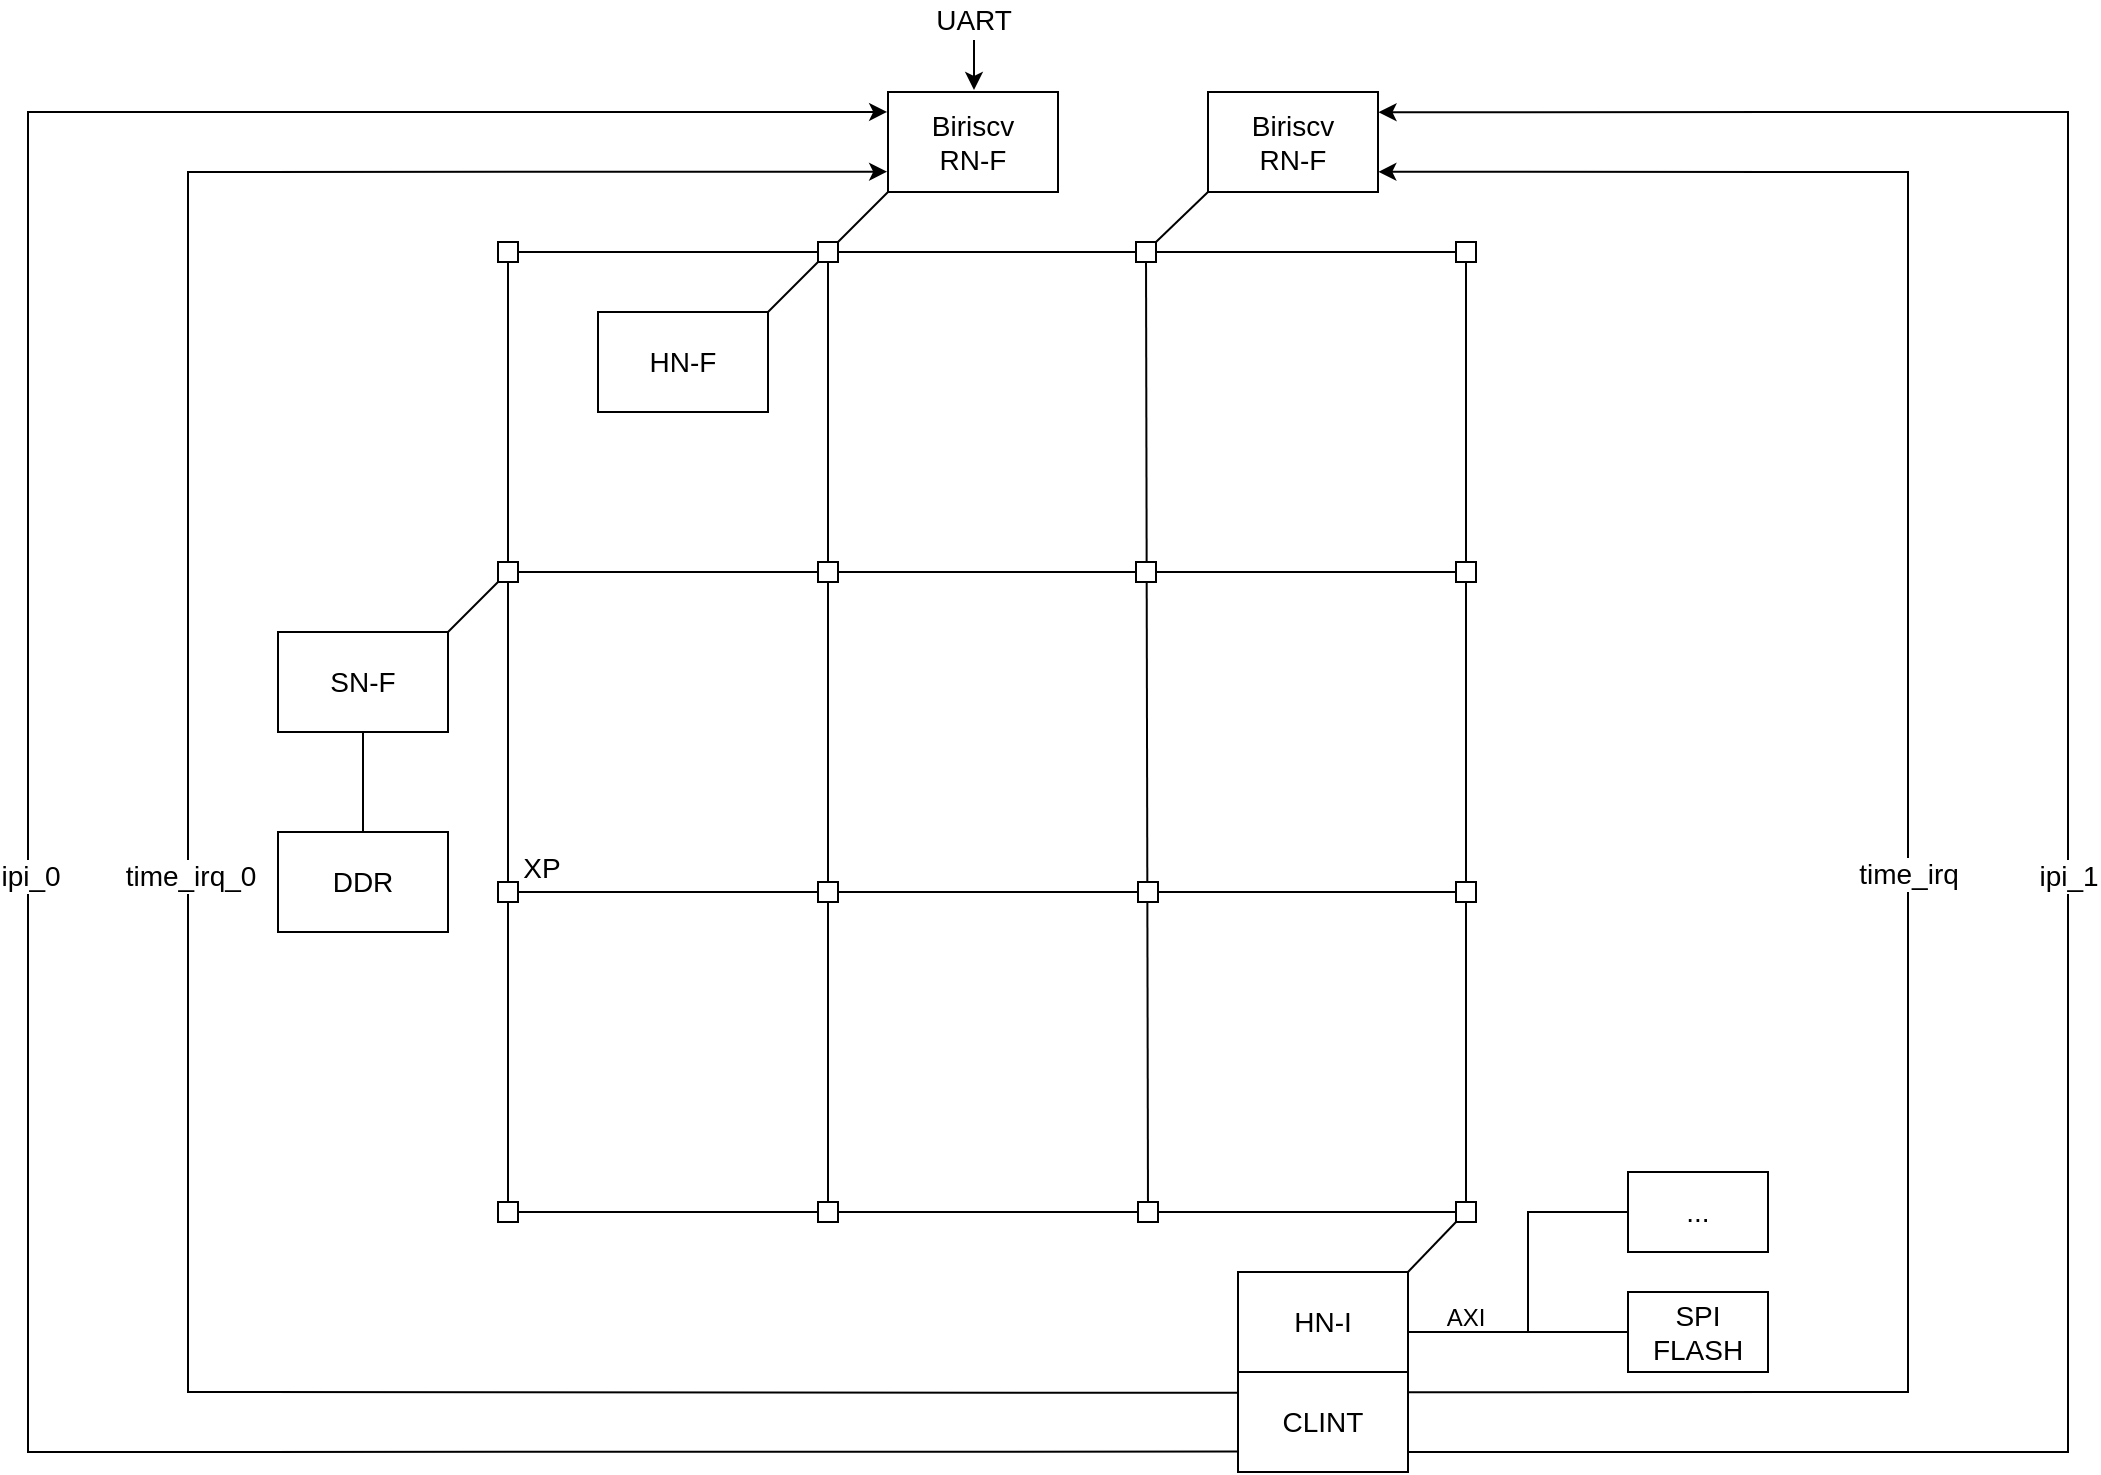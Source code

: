 <mxfile version="21.5.0" type="device">
  <diagram name="Page-1" id="LC4A4CDqA60hoJebNvqy">
    <mxGraphModel dx="2440" dy="1418" grid="1" gridSize="10" guides="1" tooltips="1" connect="1" arrows="1" fold="1" page="1" pageScale="1" pageWidth="1169" pageHeight="827" math="0" shadow="0">
      <root>
        <mxCell id="0" />
        <mxCell id="1" parent="0" />
        <mxCell id="0xmivkQUzniH5dG8GMv2-1" value="" style="endArrow=none;html=1;rounded=0;" parent="1" edge="1">
          <mxGeometry width="50" height="50" relative="1" as="geometry">
            <mxPoint x="300" y="160" as="sourcePoint" />
            <mxPoint x="780" y="160" as="targetPoint" />
          </mxGeometry>
        </mxCell>
        <mxCell id="0xmivkQUzniH5dG8GMv2-2" value="" style="endArrow=none;html=1;rounded=0;" parent="1" edge="1">
          <mxGeometry width="50" height="50" relative="1" as="geometry">
            <mxPoint x="300" y="320" as="sourcePoint" />
            <mxPoint x="780" y="320" as="targetPoint" />
          </mxGeometry>
        </mxCell>
        <mxCell id="0xmivkQUzniH5dG8GMv2-3" value="" style="endArrow=none;html=1;rounded=0;" parent="1" edge="1">
          <mxGeometry width="50" height="50" relative="1" as="geometry">
            <mxPoint x="300" y="480" as="sourcePoint" />
            <mxPoint x="780" y="480" as="targetPoint" />
          </mxGeometry>
        </mxCell>
        <mxCell id="0xmivkQUzniH5dG8GMv2-4" value="" style="endArrow=none;html=1;rounded=0;" parent="1" edge="1">
          <mxGeometry width="50" height="50" relative="1" as="geometry">
            <mxPoint x="300" y="640" as="sourcePoint" />
            <mxPoint x="780" y="640" as="targetPoint" />
          </mxGeometry>
        </mxCell>
        <mxCell id="0xmivkQUzniH5dG8GMv2-5" value="" style="endArrow=none;html=1;rounded=0;" parent="1" edge="1">
          <mxGeometry width="50" height="50" relative="1" as="geometry">
            <mxPoint x="300" y="640" as="sourcePoint" />
            <mxPoint x="300" y="160" as="targetPoint" />
          </mxGeometry>
        </mxCell>
        <mxCell id="0xmivkQUzniH5dG8GMv2-6" value="" style="endArrow=none;html=1;rounded=0;" parent="1" edge="1">
          <mxGeometry width="50" height="50" relative="1" as="geometry">
            <mxPoint x="460" y="640" as="sourcePoint" />
            <mxPoint x="460" y="160" as="targetPoint" />
          </mxGeometry>
        </mxCell>
        <mxCell id="0xmivkQUzniH5dG8GMv2-7" value="" style="endArrow=none;html=1;rounded=0;" parent="1" edge="1">
          <mxGeometry width="50" height="50" relative="1" as="geometry">
            <mxPoint x="620" y="640" as="sourcePoint" />
            <mxPoint x="619" y="160" as="targetPoint" />
          </mxGeometry>
        </mxCell>
        <mxCell id="0xmivkQUzniH5dG8GMv2-8" value="" style="endArrow=none;html=1;rounded=0;" parent="1" edge="1">
          <mxGeometry width="50" height="50" relative="1" as="geometry">
            <mxPoint x="779" y="640" as="sourcePoint" />
            <mxPoint x="779" y="160" as="targetPoint" />
          </mxGeometry>
        </mxCell>
        <mxCell id="0xmivkQUzniH5dG8GMv2-25" value="" style="rounded=0;whiteSpace=wrap;html=1;" parent="1" vertex="1">
          <mxGeometry x="295" y="315" width="10" height="10" as="geometry" />
        </mxCell>
        <mxCell id="0xmivkQUzniH5dG8GMv2-26" value="" style="rounded=0;whiteSpace=wrap;html=1;" parent="1" vertex="1">
          <mxGeometry x="295" y="155" width="10" height="10" as="geometry" />
        </mxCell>
        <mxCell id="0xmivkQUzniH5dG8GMv2-27" value="" style="rounded=0;whiteSpace=wrap;html=1;" parent="1" vertex="1">
          <mxGeometry x="295" y="635" width="10" height="10" as="geometry" />
        </mxCell>
        <mxCell id="0xmivkQUzniH5dG8GMv2-28" value="" style="rounded=0;whiteSpace=wrap;html=1;" parent="1" vertex="1">
          <mxGeometry x="295" y="475" width="10" height="10" as="geometry" />
        </mxCell>
        <mxCell id="0xmivkQUzniH5dG8GMv2-29" value="" style="rounded=0;whiteSpace=wrap;html=1;" parent="1" vertex="1">
          <mxGeometry x="455" y="315" width="10" height="10" as="geometry" />
        </mxCell>
        <mxCell id="0xmivkQUzniH5dG8GMv2-30" value="" style="rounded=0;whiteSpace=wrap;html=1;" parent="1" vertex="1">
          <mxGeometry x="455" y="155" width="10" height="10" as="geometry" />
        </mxCell>
        <mxCell id="0xmivkQUzniH5dG8GMv2-31" value="" style="rounded=0;whiteSpace=wrap;html=1;" parent="1" vertex="1">
          <mxGeometry x="455" y="635" width="10" height="10" as="geometry" />
        </mxCell>
        <mxCell id="0xmivkQUzniH5dG8GMv2-32" value="" style="rounded=0;whiteSpace=wrap;html=1;" parent="1" vertex="1">
          <mxGeometry x="455" y="475" width="10" height="10" as="geometry" />
        </mxCell>
        <mxCell id="0xmivkQUzniH5dG8GMv2-33" value="" style="rounded=0;whiteSpace=wrap;html=1;" parent="1" vertex="1">
          <mxGeometry x="614" y="315" width="10" height="10" as="geometry" />
        </mxCell>
        <mxCell id="0xmivkQUzniH5dG8GMv2-34" value="" style="rounded=0;whiteSpace=wrap;html=1;" parent="1" vertex="1">
          <mxGeometry x="614" y="155" width="10" height="10" as="geometry" />
        </mxCell>
        <mxCell id="0xmivkQUzniH5dG8GMv2-35" value="" style="rounded=0;whiteSpace=wrap;html=1;" parent="1" vertex="1">
          <mxGeometry x="615" y="635" width="10" height="10" as="geometry" />
        </mxCell>
        <mxCell id="0xmivkQUzniH5dG8GMv2-36" value="" style="rounded=0;whiteSpace=wrap;html=1;" parent="1" vertex="1">
          <mxGeometry x="615" y="475" width="10" height="10" as="geometry" />
        </mxCell>
        <mxCell id="0xmivkQUzniH5dG8GMv2-37" value="" style="rounded=0;whiteSpace=wrap;html=1;" parent="1" vertex="1">
          <mxGeometry x="774" y="315" width="10" height="10" as="geometry" />
        </mxCell>
        <mxCell id="0xmivkQUzniH5dG8GMv2-38" value="" style="rounded=0;whiteSpace=wrap;html=1;" parent="1" vertex="1">
          <mxGeometry x="774" y="155" width="10" height="10" as="geometry" />
        </mxCell>
        <mxCell id="0xmivkQUzniH5dG8GMv2-39" value="" style="rounded=0;whiteSpace=wrap;html=1;" parent="1" vertex="1">
          <mxGeometry x="774" y="635" width="10" height="10" as="geometry" />
        </mxCell>
        <mxCell id="0xmivkQUzniH5dG8GMv2-40" value="" style="rounded=0;whiteSpace=wrap;html=1;" parent="1" vertex="1">
          <mxGeometry x="774" y="475" width="10" height="10" as="geometry" />
        </mxCell>
        <mxCell id="0xmivkQUzniH5dG8GMv2-43" value="" style="endArrow=none;html=1;rounded=0;entryX=0;entryY=1;entryDx=0;entryDy=0;exitX=1;exitY=0;exitDx=0;exitDy=0;" parent="1" source="0xmivkQUzniH5dG8GMv2-30" edge="1">
          <mxGeometry width="50" height="50" relative="1" as="geometry">
            <mxPoint x="476" y="155" as="sourcePoint" />
            <mxPoint x="490" y="130" as="targetPoint" />
          </mxGeometry>
        </mxCell>
        <mxCell id="0xmivkQUzniH5dG8GMv2-47" value="" style="endArrow=none;html=1;rounded=0;entryX=0;entryY=1;entryDx=0;entryDy=0;exitX=1;exitY=0;exitDx=0;exitDy=0;" parent="1" edge="1">
          <mxGeometry width="50" height="50" relative="1" as="geometry">
            <mxPoint x="624" y="155" as="sourcePoint" />
            <mxPoint x="650" y="130" as="targetPoint" />
          </mxGeometry>
        </mxCell>
        <mxCell id="0xmivkQUzniH5dG8GMv2-48" value="" style="endArrow=none;html=1;rounded=0;" parent="1" edge="1">
          <mxGeometry width="50" height="50" relative="1" as="geometry">
            <mxPoint x="750" y="670" as="sourcePoint" />
            <mxPoint x="774" y="645" as="targetPoint" />
          </mxGeometry>
        </mxCell>
        <mxCell id="0xmivkQUzniH5dG8GMv2-49" value="&lt;font style=&quot;font-size: 14px;&quot;&gt;HN-I&lt;/font&gt;" style="rounded=0;whiteSpace=wrap;html=1;" parent="1" vertex="1">
          <mxGeometry x="665" y="670" width="85" height="50" as="geometry" />
        </mxCell>
        <mxCell id="0xmivkQUzniH5dG8GMv2-50" value="" style="endArrow=none;html=1;rounded=0;" parent="1" edge="1">
          <mxGeometry width="50" height="50" relative="1" as="geometry">
            <mxPoint x="750" y="700" as="sourcePoint" />
            <mxPoint x="810" y="700" as="targetPoint" />
          </mxGeometry>
        </mxCell>
        <mxCell id="0xmivkQUzniH5dG8GMv2-51" value="AXI" style="text;strokeColor=none;align=center;fillColor=none;html=1;verticalAlign=middle;whiteSpace=wrap;rounded=0;" parent="1" vertex="1">
          <mxGeometry x="764" y="683" width="30" height="20" as="geometry" />
        </mxCell>
        <mxCell id="0xmivkQUzniH5dG8GMv2-55" value="" style="endArrow=none;html=1;rounded=0;entryX=0;entryY=0.5;entryDx=0;entryDy=0;" parent="1" edge="1" target="1AQ9PnP9baGsenoxVdya-1">
          <mxGeometry width="50" height="50" relative="1" as="geometry">
            <mxPoint x="810" y="700" as="sourcePoint" />
            <mxPoint x="860" y="650" as="targetPoint" />
            <Array as="points">
              <mxPoint x="810" y="640" />
            </Array>
          </mxGeometry>
        </mxCell>
        <mxCell id="0xmivkQUzniH5dG8GMv2-58" value="&lt;font style=&quot;font-size: 14px;&quot;&gt;SPI&lt;br style=&quot;border-color: var(--border-color);&quot;&gt;FLASH&lt;/font&gt;" style="rounded=0;whiteSpace=wrap;html=1;" parent="1" vertex="1">
          <mxGeometry x="860" y="680" width="70" height="40" as="geometry" />
        </mxCell>
        <mxCell id="0xmivkQUzniH5dG8GMv2-59" value="" style="endArrow=none;html=1;rounded=0;" parent="1" edge="1">
          <mxGeometry width="50" height="50" relative="1" as="geometry">
            <mxPoint x="810" y="700" as="sourcePoint" />
            <mxPoint x="860" y="700" as="targetPoint" />
            <Array as="points" />
          </mxGeometry>
        </mxCell>
        <mxCell id="0xmivkQUzniH5dG8GMv2-60" value="" style="endArrow=none;html=1;rounded=0;" parent="1" edge="1">
          <mxGeometry width="50" height="50" relative="1" as="geometry">
            <mxPoint x="270" y="350" as="sourcePoint" />
            <mxPoint x="295" y="325" as="targetPoint" />
          </mxGeometry>
        </mxCell>
        <mxCell id="0xmivkQUzniH5dG8GMv2-61" value="&lt;font style=&quot;font-size: 14px;&quot;&gt;SN-F&lt;/font&gt;" style="rounded=0;whiteSpace=wrap;html=1;" parent="1" vertex="1">
          <mxGeometry x="185" y="350" width="85" height="50" as="geometry" />
        </mxCell>
        <mxCell id="0xmivkQUzniH5dG8GMv2-62" value="&lt;font style=&quot;font-size: 14px;&quot;&gt;DDR&lt;/font&gt;" style="rounded=0;whiteSpace=wrap;html=1;" parent="1" vertex="1">
          <mxGeometry x="185" y="450" width="85" height="50" as="geometry" />
        </mxCell>
        <mxCell id="0xmivkQUzniH5dG8GMv2-63" value="" style="endArrow=none;html=1;rounded=0;entryX=0.5;entryY=1;entryDx=0;entryDy=0;exitX=0.5;exitY=0;exitDx=0;exitDy=0;" parent="1" source="0xmivkQUzniH5dG8GMv2-62" target="0xmivkQUzniH5dG8GMv2-61" edge="1">
          <mxGeometry width="50" height="50" relative="1" as="geometry">
            <mxPoint x="190" y="460" as="sourcePoint" />
            <mxPoint x="240" y="410" as="targetPoint" />
          </mxGeometry>
        </mxCell>
        <mxCell id="0xmivkQUzniH5dG8GMv2-64" value="&lt;font style=&quot;font-size: 14px;&quot;&gt;XP&lt;/font&gt;" style="text;strokeColor=none;align=center;fillColor=none;html=1;verticalAlign=middle;whiteSpace=wrap;rounded=0;" parent="1" vertex="1">
          <mxGeometry x="302" y="458" width="30" height="20" as="geometry" />
        </mxCell>
        <mxCell id="0xmivkQUzniH5dG8GMv2-66" value="" style="endArrow=none;html=1;rounded=0;entryX=0;entryY=1;entryDx=0;entryDy=0;exitX=1;exitY=0;exitDx=0;exitDy=0;" parent="1" edge="1">
          <mxGeometry width="50" height="50" relative="1" as="geometry">
            <mxPoint x="430" y="190" as="sourcePoint" />
            <mxPoint x="455" y="165" as="targetPoint" />
          </mxGeometry>
        </mxCell>
        <mxCell id="0xmivkQUzniH5dG8GMv2-69" value="&lt;font style=&quot;font-size: 14px;&quot;&gt;HN-F&lt;/font&gt;" style="rounded=0;whiteSpace=wrap;html=1;" parent="1" vertex="1">
          <mxGeometry x="345" y="190" width="85" height="50" as="geometry" />
        </mxCell>
        <mxCell id="0xmivkQUzniH5dG8GMv2-87" value="&lt;font style=&quot;font-size: 14px;&quot;&gt;UART&lt;/font&gt;" style="text;strokeColor=none;align=center;fillColor=none;html=1;verticalAlign=middle;whiteSpace=wrap;rounded=0;" parent="1" vertex="1">
          <mxGeometry x="517.5" y="34" width="30" height="20" as="geometry" />
        </mxCell>
        <mxCell id="0xmivkQUzniH5dG8GMv2-89" value="" style="endArrow=classic;html=1;rounded=0;entryX=0.5;entryY=0;entryDx=0;entryDy=0;endFill=1;exitX=0.5;exitY=1;exitDx=0;exitDy=0;" parent="1" edge="1">
          <mxGeometry width="50" height="50" relative="1" as="geometry">
            <mxPoint x="533" y="54" as="sourcePoint" />
            <mxPoint x="533" y="79" as="targetPoint" />
          </mxGeometry>
        </mxCell>
        <mxCell id="0xmivkQUzniH5dG8GMv2-93" value="" style="endArrow=none;html=1;rounded=0;exitX=-0.005;exitY=0.797;exitDx=0;exitDy=0;exitPerimeter=0;entryX=-0.002;entryY=0.208;entryDx=0;entryDy=0;entryPerimeter=0;startArrow=classic;startFill=1;" parent="1" target="0xmivkQUzniH5dG8GMv2-94" edge="1">
          <mxGeometry width="50" height="50" relative="1" as="geometry">
            <mxPoint x="489.575" y="119.85" as="sourcePoint" />
            <mxPoint x="665" y="734.5" as="targetPoint" />
            <Array as="points">
              <mxPoint x="140" y="120" />
              <mxPoint x="140" y="730" />
            </Array>
          </mxGeometry>
        </mxCell>
        <mxCell id="0xmivkQUzniH5dG8GMv2-97" value="&lt;font style=&quot;font-size: 14px;&quot;&gt;time_irq_0&lt;/font&gt;" style="edgeLabel;html=1;align=center;verticalAlign=middle;resizable=0;points=[];" parent="0xmivkQUzniH5dG8GMv2-93" vertex="1" connectable="0">
          <mxGeometry x="-0.07" y="1" relative="1" as="geometry">
            <mxPoint y="11" as="offset" />
          </mxGeometry>
        </mxCell>
        <mxCell id="0xmivkQUzniH5dG8GMv2-94" value="&lt;font style=&quot;font-size: 14px;&quot;&gt;CLINT&lt;/font&gt;" style="rounded=0;whiteSpace=wrap;html=1;" parent="1" vertex="1">
          <mxGeometry x="665" y="720" width="85" height="50" as="geometry" />
        </mxCell>
        <mxCell id="0xmivkQUzniH5dG8GMv2-95" value="" style="endArrow=classic;html=1;rounded=0;entryX=1.002;entryY=0.798;entryDx=0;entryDy=0;exitX=1.001;exitY=0.202;exitDx=0;exitDy=0;entryPerimeter=0;exitPerimeter=0;endFill=1;" parent="1" source="0xmivkQUzniH5dG8GMv2-94" edge="1">
          <mxGeometry width="50" height="50" relative="1" as="geometry">
            <mxPoint x="750" y="735" as="sourcePoint" />
            <mxPoint x="735.17" y="119.9" as="targetPoint" />
            <Array as="points">
              <mxPoint x="1000" y="730" />
              <mxPoint x="1000" y="120" />
            </Array>
          </mxGeometry>
        </mxCell>
        <mxCell id="0xmivkQUzniH5dG8GMv2-96" value="&lt;font style=&quot;font-size: 14px;&quot;&gt;time_irq&lt;/font&gt;" style="edgeLabel;html=1;align=center;verticalAlign=middle;resizable=0;points=[];" parent="0xmivkQUzniH5dG8GMv2-95" vertex="1" connectable="0">
          <mxGeometry x="-0.08" relative="1" as="geometry">
            <mxPoint y="8" as="offset" />
          </mxGeometry>
        </mxCell>
        <mxCell id="0xmivkQUzniH5dG8GMv2-98" value="" style="endArrow=none;html=1;rounded=0;exitX=-0.005;exitY=0.199;exitDx=0;exitDy=0;exitPerimeter=0;entryX=-0.002;entryY=0.796;entryDx=0;entryDy=0;entryPerimeter=0;startArrow=classic;startFill=1;" parent="1" target="0xmivkQUzniH5dG8GMv2-94" edge="1">
          <mxGeometry width="50" height="50" relative="1" as="geometry">
            <mxPoint x="489.575" y="89.95" as="sourcePoint" />
            <mxPoint x="665" y="717.5" as="targetPoint" />
            <Array as="points">
              <mxPoint x="60" y="90" />
              <mxPoint x="60" y="760" />
            </Array>
          </mxGeometry>
        </mxCell>
        <mxCell id="0xmivkQUzniH5dG8GMv2-99" value="&lt;font style=&quot;font-size: 14px;&quot;&gt;ipi_0&lt;/font&gt;" style="edgeLabel;html=1;align=center;verticalAlign=middle;resizable=0;points=[];" parent="0xmivkQUzniH5dG8GMv2-98" vertex="1" connectable="0">
          <mxGeometry x="-0.07" y="1" relative="1" as="geometry">
            <mxPoint y="19" as="offset" />
          </mxGeometry>
        </mxCell>
        <mxCell id="0xmivkQUzniH5dG8GMv2-100" value="" style="endArrow=classic;html=1;rounded=0;entryX=1.003;entryY=0.202;entryDx=0;entryDy=0;entryPerimeter=0;endFill=1;" parent="1" edge="1">
          <mxGeometry width="50" height="50" relative="1" as="geometry">
            <mxPoint x="750" y="760" as="sourcePoint" />
            <mxPoint x="735.255" y="90.1" as="targetPoint" />
            <Array as="points">
              <mxPoint x="1080" y="760" />
              <mxPoint x="1080" y="90" />
            </Array>
          </mxGeometry>
        </mxCell>
        <mxCell id="0xmivkQUzniH5dG8GMv2-101" value="&lt;font style=&quot;font-size: 14px;&quot;&gt;ipi_1&lt;/font&gt;" style="edgeLabel;html=1;align=center;verticalAlign=middle;resizable=0;points=[];" parent="0xmivkQUzniH5dG8GMv2-100" vertex="1" connectable="0">
          <mxGeometry x="-0.08" relative="1" as="geometry">
            <mxPoint as="offset" />
          </mxGeometry>
        </mxCell>
        <mxCell id="1AQ9PnP9baGsenoxVdya-1" value="&lt;span style=&quot;font-size: 14px;&quot;&gt;...&lt;/span&gt;" style="rounded=0;whiteSpace=wrap;html=1;" vertex="1" parent="1">
          <mxGeometry x="860" y="620" width="70" height="40" as="geometry" />
        </mxCell>
        <mxCell id="1AQ9PnP9baGsenoxVdya-2" value="&lt;font style=&quot;font-size: 14px;&quot;&gt;Biriscv&lt;br&gt;RN-F&lt;/font&gt;" style="rounded=0;whiteSpace=wrap;html=1;" vertex="1" parent="1">
          <mxGeometry x="650" y="80" width="85" height="50" as="geometry" />
        </mxCell>
        <mxCell id="1AQ9PnP9baGsenoxVdya-3" value="&lt;font style=&quot;font-size: 14px;&quot;&gt;Biriscv&lt;br&gt;RN-F&lt;/font&gt;" style="rounded=0;whiteSpace=wrap;html=1;" vertex="1" parent="1">
          <mxGeometry x="490" y="80" width="85" height="50" as="geometry" />
        </mxCell>
      </root>
    </mxGraphModel>
  </diagram>
</mxfile>
